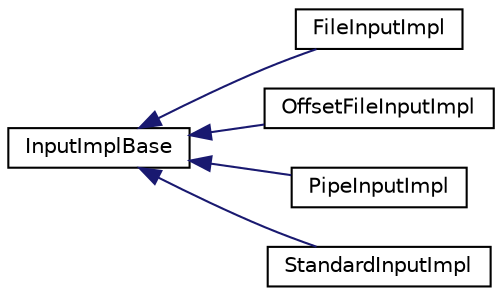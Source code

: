 digraph "Graphical Class Hierarchy"
{
  edge [fontname="Helvetica",fontsize="10",labelfontname="Helvetica",labelfontsize="10"];
  node [fontname="Helvetica",fontsize="10",shape=record];
  rankdir="LR";
  Node0 [label="InputImplBase",height=0.2,width=0.4,color="black", fillcolor="white", style="filled",URL="$classkaldi_1_1InputImplBase.html"];
  Node0 -> Node1 [dir="back",color="midnightblue",fontsize="10",style="solid",fontname="Helvetica"];
  Node1 [label="FileInputImpl",height=0.2,width=0.4,color="black", fillcolor="white", style="filled",URL="$classkaldi_1_1FileInputImpl.html"];
  Node0 -> Node2 [dir="back",color="midnightblue",fontsize="10",style="solid",fontname="Helvetica"];
  Node2 [label="OffsetFileInputImpl",height=0.2,width=0.4,color="black", fillcolor="white", style="filled",URL="$classkaldi_1_1OffsetFileInputImpl.html"];
  Node0 -> Node3 [dir="back",color="midnightblue",fontsize="10",style="solid",fontname="Helvetica"];
  Node3 [label="PipeInputImpl",height=0.2,width=0.4,color="black", fillcolor="white", style="filled",URL="$classkaldi_1_1PipeInputImpl.html"];
  Node0 -> Node4 [dir="back",color="midnightblue",fontsize="10",style="solid",fontname="Helvetica"];
  Node4 [label="StandardInputImpl",height=0.2,width=0.4,color="black", fillcolor="white", style="filled",URL="$classkaldi_1_1StandardInputImpl.html"];
}
